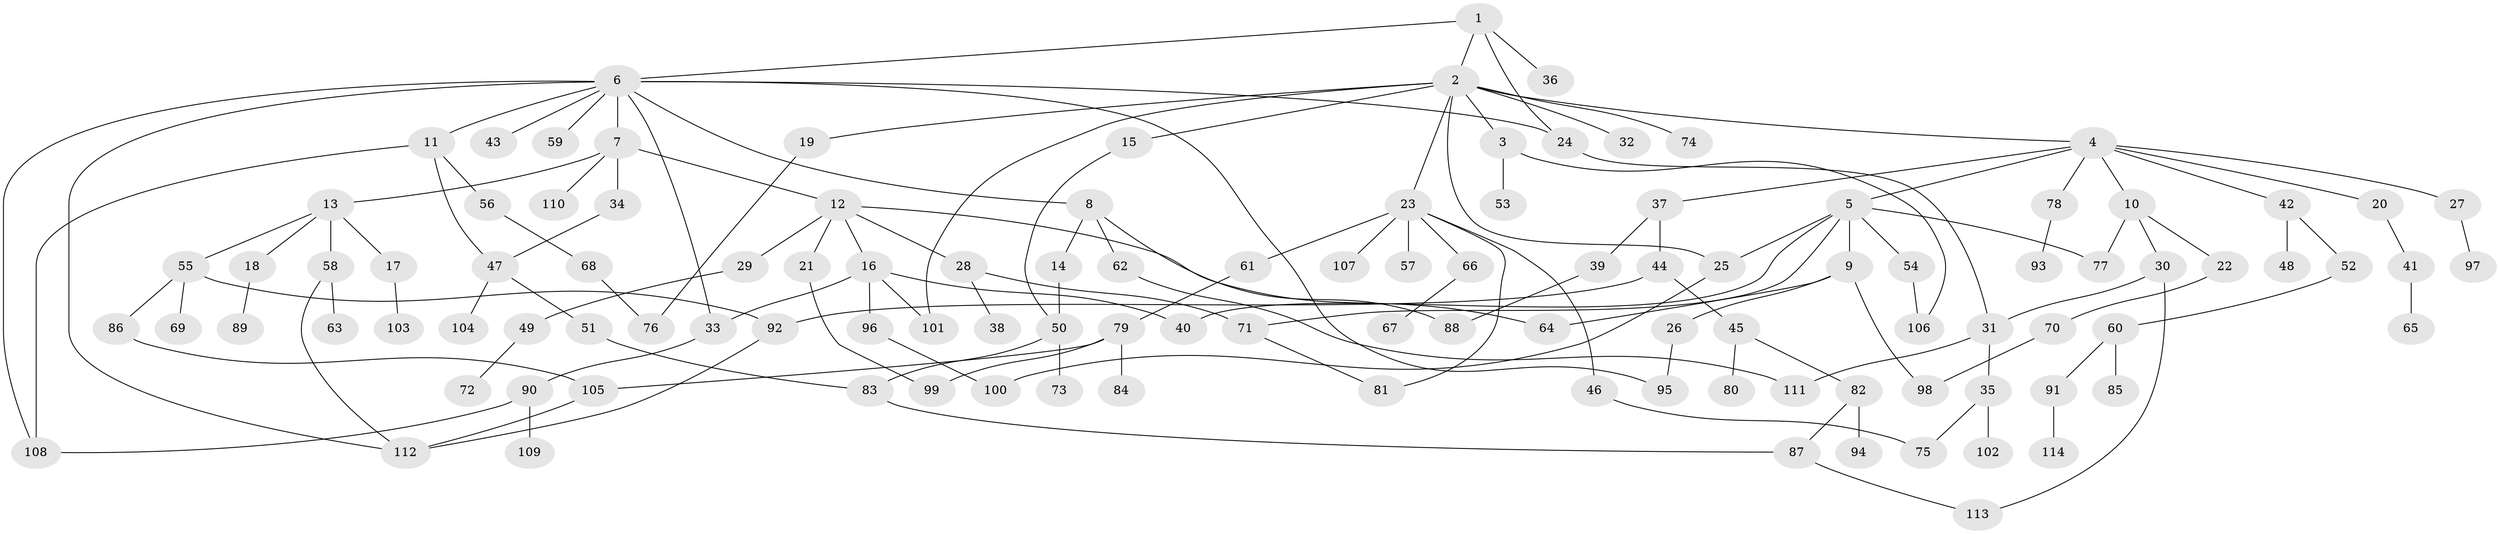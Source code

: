 // Generated by graph-tools (version 1.1) at 2025/13/03/09/25 04:13:34]
// undirected, 114 vertices, 144 edges
graph export_dot {
graph [start="1"]
  node [color=gray90,style=filled];
  1;
  2;
  3;
  4;
  5;
  6;
  7;
  8;
  9;
  10;
  11;
  12;
  13;
  14;
  15;
  16;
  17;
  18;
  19;
  20;
  21;
  22;
  23;
  24;
  25;
  26;
  27;
  28;
  29;
  30;
  31;
  32;
  33;
  34;
  35;
  36;
  37;
  38;
  39;
  40;
  41;
  42;
  43;
  44;
  45;
  46;
  47;
  48;
  49;
  50;
  51;
  52;
  53;
  54;
  55;
  56;
  57;
  58;
  59;
  60;
  61;
  62;
  63;
  64;
  65;
  66;
  67;
  68;
  69;
  70;
  71;
  72;
  73;
  74;
  75;
  76;
  77;
  78;
  79;
  80;
  81;
  82;
  83;
  84;
  85;
  86;
  87;
  88;
  89;
  90;
  91;
  92;
  93;
  94;
  95;
  96;
  97;
  98;
  99;
  100;
  101;
  102;
  103;
  104;
  105;
  106;
  107;
  108;
  109;
  110;
  111;
  112;
  113;
  114;
  1 -- 2;
  1 -- 6;
  1 -- 36;
  1 -- 24;
  2 -- 3;
  2 -- 4;
  2 -- 15;
  2 -- 19;
  2 -- 23;
  2 -- 25;
  2 -- 32;
  2 -- 74;
  2 -- 101;
  3 -- 53;
  3 -- 106;
  4 -- 5;
  4 -- 10;
  4 -- 20;
  4 -- 27;
  4 -- 37;
  4 -- 42;
  4 -- 78;
  5 -- 9;
  5 -- 40;
  5 -- 54;
  5 -- 77;
  5 -- 71;
  5 -- 25;
  6 -- 7;
  6 -- 8;
  6 -- 11;
  6 -- 24;
  6 -- 33;
  6 -- 43;
  6 -- 59;
  6 -- 112;
  6 -- 95;
  6 -- 108;
  7 -- 12;
  7 -- 13;
  7 -- 34;
  7 -- 110;
  8 -- 14;
  8 -- 62;
  8 -- 88;
  9 -- 26;
  9 -- 64;
  9 -- 98;
  10 -- 22;
  10 -- 30;
  10 -- 77;
  11 -- 47;
  11 -- 56;
  11 -- 108;
  12 -- 16;
  12 -- 21;
  12 -- 28;
  12 -- 29;
  12 -- 64;
  13 -- 17;
  13 -- 18;
  13 -- 55;
  13 -- 58;
  14 -- 50;
  15 -- 50;
  16 -- 96;
  16 -- 101;
  16 -- 40;
  16 -- 33;
  17 -- 103;
  18 -- 89;
  19 -- 76;
  20 -- 41;
  21 -- 99;
  22 -- 70;
  23 -- 46;
  23 -- 57;
  23 -- 61;
  23 -- 66;
  23 -- 81;
  23 -- 107;
  24 -- 31;
  25 -- 100;
  26 -- 95;
  27 -- 97;
  28 -- 38;
  28 -- 71;
  29 -- 49;
  30 -- 113;
  30 -- 31;
  31 -- 35;
  31 -- 111;
  33 -- 90;
  34 -- 47;
  35 -- 102;
  35 -- 75;
  37 -- 39;
  37 -- 44;
  39 -- 88;
  41 -- 65;
  42 -- 48;
  42 -- 52;
  44 -- 45;
  44 -- 92;
  45 -- 80;
  45 -- 82;
  46 -- 75;
  47 -- 51;
  47 -- 104;
  49 -- 72;
  50 -- 73;
  50 -- 83;
  51 -- 83;
  52 -- 60;
  54 -- 106;
  55 -- 69;
  55 -- 86;
  55 -- 92;
  56 -- 68;
  58 -- 63;
  58 -- 112;
  60 -- 85;
  60 -- 91;
  61 -- 79;
  62 -- 111;
  66 -- 67;
  68 -- 76;
  70 -- 98;
  71 -- 81;
  78 -- 93;
  79 -- 84;
  79 -- 99;
  79 -- 105;
  82 -- 87;
  82 -- 94;
  83 -- 87;
  86 -- 105;
  87 -- 113;
  90 -- 108;
  90 -- 109;
  91 -- 114;
  92 -- 112;
  96 -- 100;
  105 -- 112;
}
